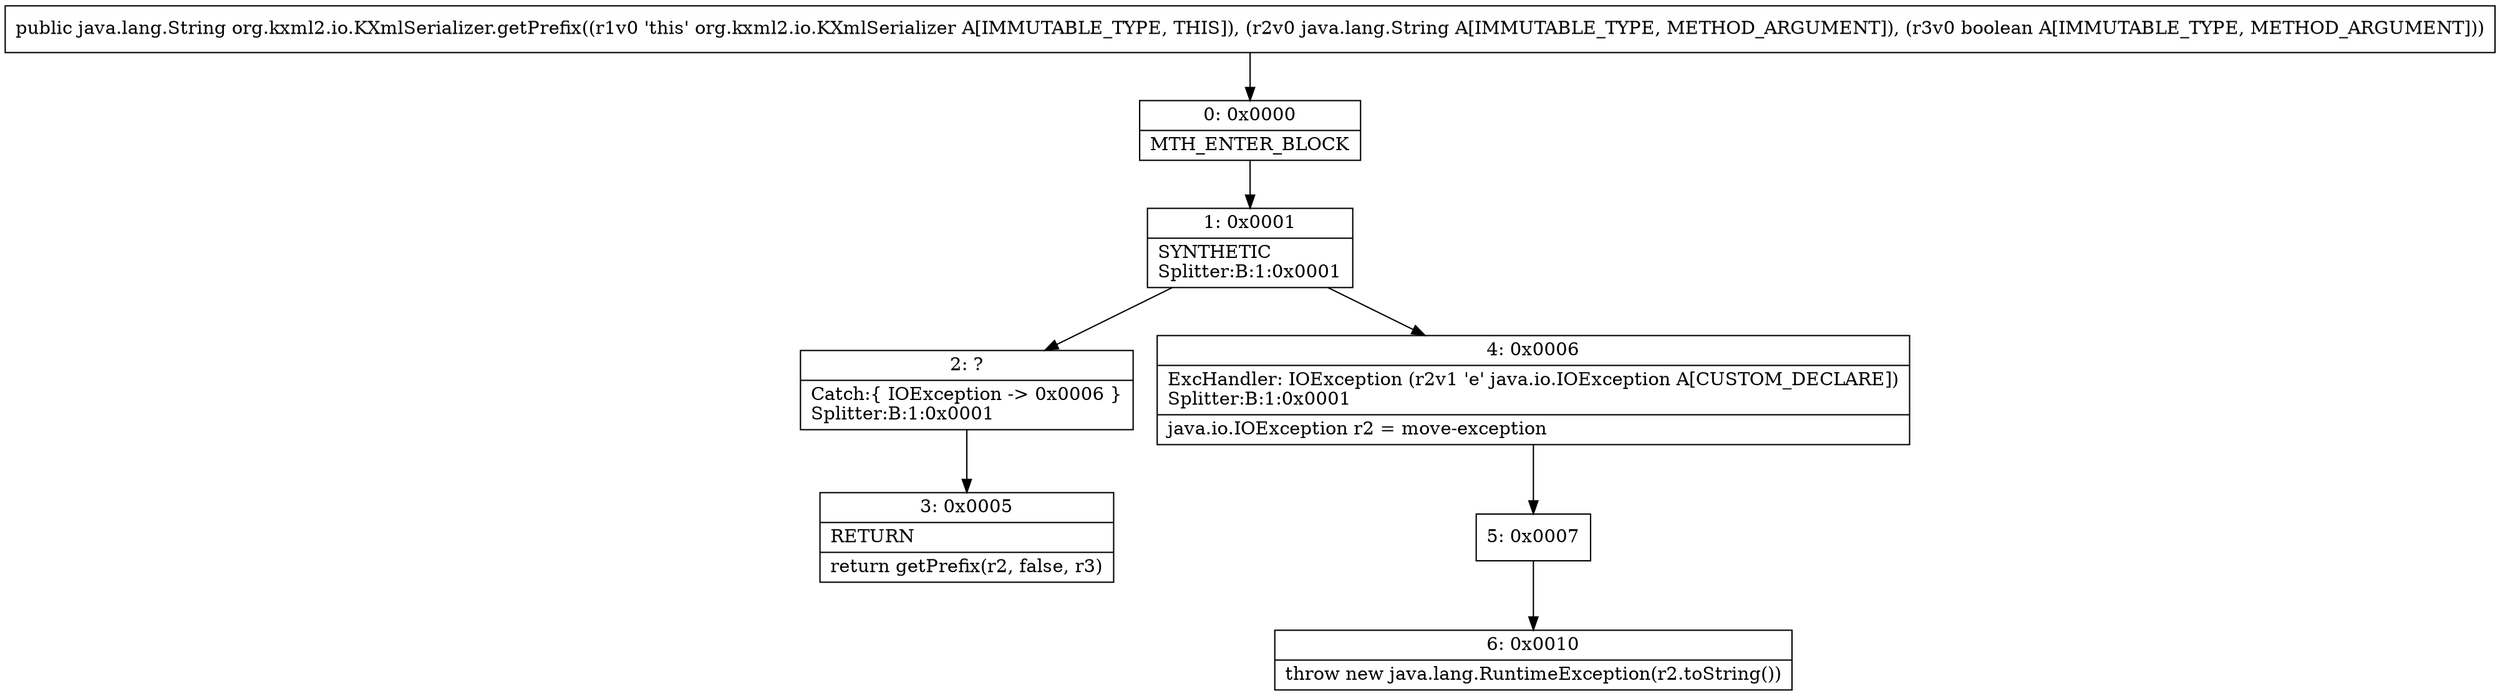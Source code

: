 digraph "CFG fororg.kxml2.io.KXmlSerializer.getPrefix(Ljava\/lang\/String;Z)Ljava\/lang\/String;" {
Node_0 [shape=record,label="{0\:\ 0x0000|MTH_ENTER_BLOCK\l}"];
Node_1 [shape=record,label="{1\:\ 0x0001|SYNTHETIC\lSplitter:B:1:0x0001\l}"];
Node_2 [shape=record,label="{2\:\ ?|Catch:\{ IOException \-\> 0x0006 \}\lSplitter:B:1:0x0001\l}"];
Node_3 [shape=record,label="{3\:\ 0x0005|RETURN\l|return getPrefix(r2, false, r3)\l}"];
Node_4 [shape=record,label="{4\:\ 0x0006|ExcHandler: IOException (r2v1 'e' java.io.IOException A[CUSTOM_DECLARE])\lSplitter:B:1:0x0001\l|java.io.IOException r2 = move\-exception\l}"];
Node_5 [shape=record,label="{5\:\ 0x0007}"];
Node_6 [shape=record,label="{6\:\ 0x0010|throw new java.lang.RuntimeException(r2.toString())\l}"];
MethodNode[shape=record,label="{public java.lang.String org.kxml2.io.KXmlSerializer.getPrefix((r1v0 'this' org.kxml2.io.KXmlSerializer A[IMMUTABLE_TYPE, THIS]), (r2v0 java.lang.String A[IMMUTABLE_TYPE, METHOD_ARGUMENT]), (r3v0 boolean A[IMMUTABLE_TYPE, METHOD_ARGUMENT])) }"];
MethodNode -> Node_0;
Node_0 -> Node_1;
Node_1 -> Node_2;
Node_1 -> Node_4;
Node_2 -> Node_3;
Node_4 -> Node_5;
Node_5 -> Node_6;
}

